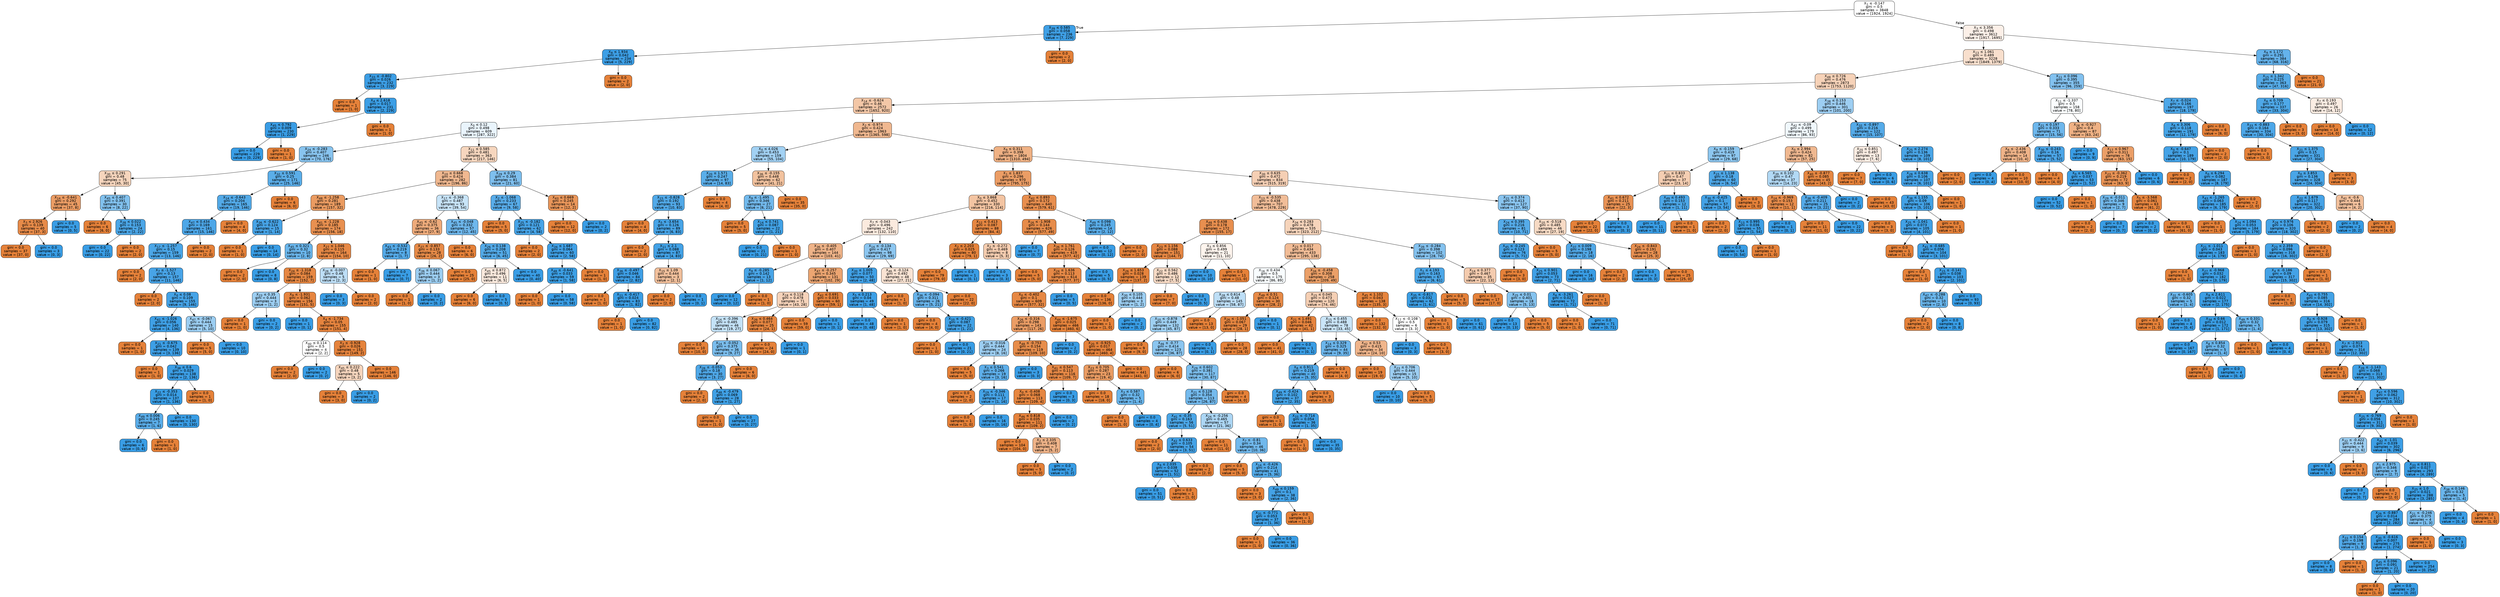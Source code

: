 digraph Tree {
node [shape=box, style="filled, rounded", color="black", fontname=helvetica] ;
edge [fontname=helvetica] ;
0 [label=<X<SUB>1</SUB> &le; -0.147<br/>gini = 0.5<br/>samples = 3848<br/>value = [1924, 1924]>, fillcolor="#ffffff"] ;
1 [label=<X<SUB>39</SUB> &le; 0.585<br/>gini = 0.058<br/>samples = 236<br/>value = [7, 229]>, fillcolor="#3fa0e6"] ;
0 -> 1 [labeldistance=2.5, labelangle=45, headlabel="True"] ;
2 [label=<X<SUB>8</SUB> &le; 1.934<br/>gini = 0.042<br/>samples = 234<br/>value = [5, 229]>, fillcolor="#3d9fe6"] ;
1 -> 2 ;
3 [label=<X<SUB>33</SUB> &le; -0.802<br/>gini = 0.026<br/>samples = 232<br/>value = [3, 229]>, fillcolor="#3c9ee5"] ;
2 -> 3 ;
4 [label=<gini = 0.0<br/>samples = 1<br/>value = [1, 0]>, fillcolor="#e58139"] ;
3 -> 4 ;
5 [label=<X<SUB>4</SUB> &le; 2.618<br/>gini = 0.017<br/>samples = 231<br/>value = [2, 229]>, fillcolor="#3b9ee5"] ;
3 -> 5 ;
6 [label=<X<SUB>45</SUB> &le; 0.792<br/>gini = 0.009<br/>samples = 230<br/>value = [1, 229]>, fillcolor="#3a9de5"] ;
5 -> 6 ;
7 [label=<gini = 0.0<br/>samples = 229<br/>value = [0, 229]>, fillcolor="#399de5"] ;
6 -> 7 ;
8 [label=<gini = 0.0<br/>samples = 1<br/>value = [1, 0]>, fillcolor="#e58139"] ;
6 -> 8 ;
9 [label=<gini = 0.0<br/>samples = 1<br/>value = [1, 0]>, fillcolor="#e58139"] ;
5 -> 9 ;
10 [label=<gini = 0.0<br/>samples = 2<br/>value = [2, 0]>, fillcolor="#e58139"] ;
2 -> 10 ;
11 [label=<gini = 0.0<br/>samples = 2<br/>value = [2, 0]>, fillcolor="#e58139"] ;
1 -> 11 ;
12 [label=<X<SUB>3</SUB> &le; 3.356<br/>gini = 0.498<br/>samples = 3612<br/>value = [1917, 1695]>, fillcolor="#fcf0e8"] ;
0 -> 12 [labeldistance=2.5, labelangle=-45, headlabel="False"] ;
13 [label=<X<SUB>13</SUB> &le; 1.061<br/>gini = 0.489<br/>samples = 3228<br/>value = [1849, 1379]>, fillcolor="#f8dfcd"] ;
12 -> 13 ;
14 [label=<X<SUB>48</SUB> &le; 0.726<br/>gini = 0.476<br/>samples = 2873<br/>value = [1753, 1120]>, fillcolor="#f6d2b8"] ;
13 -> 14 ;
15 [label=<X<SUB>14</SUB> &le; -0.624<br/>gini = 0.46<br/>samples = 2572<br/>value = [1652, 920]>, fillcolor="#f3c7a7"] ;
14 -> 15 ;
16 [label=<X<SUB>0</SUB> &le; 0.12<br/>gini = 0.498<br/>samples = 609<br/>value = [287, 322]>, fillcolor="#e9f4fc"] ;
15 -> 16 ;
17 [label=<X<SUB>24</SUB> &le; -0.283<br/>gini = 0.407<br/>samples = 246<br/>value = [70, 176]>, fillcolor="#88c4ef"] ;
16 -> 17 ;
18 [label=<X<SUB>30</SUB> &le; 0.291<br/>gini = 0.48<br/>samples = 75<br/>value = [45, 30]>, fillcolor="#f6d5bd"] ;
17 -> 18 ;
19 [label=<X<SUB>14</SUB> &le; -0.641<br/>gini = 0.292<br/>samples = 45<br/>value = [37, 8]>, fillcolor="#eb9c64"] ;
18 -> 19 ;
20 [label=<X<SUB>3</SUB> &le; 2.926<br/>gini = 0.139<br/>samples = 40<br/>value = [37, 3]>, fillcolor="#e78b49"] ;
19 -> 20 ;
21 [label=<gini = 0.0<br/>samples = 37<br/>value = [37, 0]>, fillcolor="#e58139"] ;
20 -> 21 ;
22 [label=<gini = 0.0<br/>samples = 3<br/>value = [0, 3]>, fillcolor="#399de5"] ;
20 -> 22 ;
23 [label=<gini = 0.0<br/>samples = 5<br/>value = [0, 5]>, fillcolor="#399de5"] ;
19 -> 23 ;
24 [label=<X<SUB>45</SUB> &le; 0.407<br/>gini = 0.391<br/>samples = 30<br/>value = [8, 22]>, fillcolor="#81c1ee"] ;
18 -> 24 ;
25 [label=<gini = 0.0<br/>samples = 6<br/>value = [6, 0]>, fillcolor="#e58139"] ;
24 -> 25 ;
26 [label=<X<SUB>38</SUB> &le; 0.022<br/>gini = 0.153<br/>samples = 24<br/>value = [2, 22]>, fillcolor="#4ba6e7"] ;
24 -> 26 ;
27 [label=<gini = 0.0<br/>samples = 22<br/>value = [0, 22]>, fillcolor="#399de5"] ;
26 -> 27 ;
28 [label=<gini = 0.0<br/>samples = 2<br/>value = [2, 0]>, fillcolor="#e58139"] ;
26 -> 28 ;
29 [label=<X<SUB>32</SUB> &le; 0.591<br/>gini = 0.25<br/>samples = 171<br/>value = [25, 146]>, fillcolor="#5baee9"] ;
17 -> 29 ;
30 [label=<X<SUB>14</SUB> &le; -0.643<br/>gini = 0.204<br/>samples = 165<br/>value = [19, 146]>, fillcolor="#53aae8"] ;
29 -> 30 ;
31 [label=<X<SUB>47</SUB> &le; 0.434<br/>gini = 0.169<br/>samples = 161<br/>value = [15, 146]>, fillcolor="#4da7e8"] ;
30 -> 31 ;
32 [label=<X<SUB>17</SUB> &le; -1.257<br/>gini = 0.15<br/>samples = 159<br/>value = [13, 146]>, fillcolor="#4ba6e7"] ;
31 -> 32 ;
33 [label=<gini = 0.0<br/>samples = 2<br/>value = [2, 0]>, fillcolor="#e58139"] ;
32 -> 33 ;
34 [label=<X<SUB>7</SUB> &le; -1.527<br/>gini = 0.13<br/>samples = 157<br/>value = [11, 146]>, fillcolor="#48a4e7"] ;
32 -> 34 ;
35 [label=<gini = 0.0<br/>samples = 2<br/>value = [2, 0]>, fillcolor="#e58139"] ;
34 -> 35 ;
36 [label=<X<SUB>0</SUB> &le; 0.08<br/>gini = 0.109<br/>samples = 155<br/>value = [9, 146]>, fillcolor="#45a3e7"] ;
34 -> 36 ;
37 [label=<X<SUB>42</SUB> &le; -1.026<br/>gini = 0.056<br/>samples = 140<br/>value = [4, 136]>, fillcolor="#3fa0e6"] ;
36 -> 37 ;
38 [label=<gini = 0.0<br/>samples = 1<br/>value = [1, 0]>, fillcolor="#e58139"] ;
37 -> 38 ;
39 [label=<X<SUB>21</SUB> &le; -0.675<br/>gini = 0.042<br/>samples = 139<br/>value = [3, 136]>, fillcolor="#3d9fe6"] ;
37 -> 39 ;
40 [label=<gini = 0.0<br/>samples = 1<br/>value = [1, 0]>, fillcolor="#e58139"] ;
39 -> 40 ;
41 [label=<X<SUB>38</SUB> &le; 0.6<br/>gini = 0.029<br/>samples = 138<br/>value = [2, 136]>, fillcolor="#3c9ee5"] ;
39 -> 41 ;
42 [label=<X<SUB>22</SUB> &le; -0.353<br/>gini = 0.014<br/>samples = 137<br/>value = [1, 136]>, fillcolor="#3a9ee5"] ;
41 -> 42 ;
43 [label=<X<SUB>49</SUB> &le; 0.006<br/>gini = 0.245<br/>samples = 7<br/>value = [1, 6]>, fillcolor="#5aade9"] ;
42 -> 43 ;
44 [label=<gini = 0.0<br/>samples = 6<br/>value = [0, 6]>, fillcolor="#399de5"] ;
43 -> 44 ;
45 [label=<gini = 0.0<br/>samples = 1<br/>value = [1, 0]>, fillcolor="#e58139"] ;
43 -> 45 ;
46 [label=<gini = 0.0<br/>samples = 130<br/>value = [0, 130]>, fillcolor="#399de5"] ;
42 -> 46 ;
47 [label=<gini = 0.0<br/>samples = 1<br/>value = [1, 0]>, fillcolor="#e58139"] ;
41 -> 47 ;
48 [label=<X<SUB>47</SUB> &le; -0.067<br/>gini = 0.444<br/>samples = 15<br/>value = [5, 10]>, fillcolor="#9ccef2"] ;
36 -> 48 ;
49 [label=<gini = 0.0<br/>samples = 5<br/>value = [5, 0]>, fillcolor="#e58139"] ;
48 -> 49 ;
50 [label=<gini = 0.0<br/>samples = 10<br/>value = [0, 10]>, fillcolor="#399de5"] ;
48 -> 50 ;
51 [label=<gini = 0.0<br/>samples = 2<br/>value = [2, 0]>, fillcolor="#e58139"] ;
31 -> 51 ;
52 [label=<gini = 0.0<br/>samples = 4<br/>value = [4, 0]>, fillcolor="#e58139"] ;
30 -> 52 ;
53 [label=<gini = 0.0<br/>samples = 6<br/>value = [6, 0]>, fillcolor="#e58139"] ;
29 -> 53 ;
54 [label=<X<SUB>11</SUB> &le; 0.585<br/>gini = 0.481<br/>samples = 363<br/>value = [217, 146]>, fillcolor="#f6d6be"] ;
16 -> 54 ;
55 [label=<X<SUB>10</SUB> &le; 0.668<br/>gini = 0.424<br/>samples = 282<br/>value = [196, 86]>, fillcolor="#f0b890"] ;
54 -> 55 ;
56 [label=<X<SUB>48</SUB> &le; -1.258<br/>gini = 0.281<br/>samples = 189<br/>value = [157, 32]>, fillcolor="#ea9b61"] ;
55 -> 56 ;
57 [label=<X<SUB>36</SUB> &le; -0.622<br/>gini = 0.124<br/>samples = 15<br/>value = [1, 14]>, fillcolor="#47a4e7"] ;
56 -> 57 ;
58 [label=<gini = 0.0<br/>samples = 1<br/>value = [1, 0]>, fillcolor="#e58139"] ;
57 -> 58 ;
59 [label=<gini = 0.0<br/>samples = 14<br/>value = [0, 14]>, fillcolor="#399de5"] ;
57 -> 59 ;
60 [label=<X<SUB>41</SUB> &le; -1.228<br/>gini = 0.185<br/>samples = 174<br/>value = [156, 18]>, fillcolor="#e89050"] ;
56 -> 60 ;
61 [label=<X<SUB>45</SUB> &le; 0.321<br/>gini = 0.32<br/>samples = 10<br/>value = [2, 8]>, fillcolor="#6ab6ec"] ;
60 -> 61 ;
62 [label=<gini = 0.0<br/>samples = 2<br/>value = [2, 0]>, fillcolor="#e58139"] ;
61 -> 62 ;
63 [label=<gini = 0.0<br/>samples = 8<br/>value = [0, 8]>, fillcolor="#399de5"] ;
61 -> 63 ;
64 [label=<X<SUB>27</SUB> &le; 1.046<br/>gini = 0.115<br/>samples = 164<br/>value = [154, 10]>, fillcolor="#e78946"] ;
60 -> 64 ;
65 [label=<X<SUB>24</SUB> &le; -1.318<br/>gini = 0.084<br/>samples = 159<br/>value = [152, 7]>, fillcolor="#e68742"] ;
64 -> 65 ;
66 [label=<X<SUB>23</SUB> &le; 0.35<br/>gini = 0.444<br/>samples = 3<br/>value = [1, 2]>, fillcolor="#9ccef2"] ;
65 -> 66 ;
67 [label=<gini = 0.0<br/>samples = 1<br/>value = [1, 0]>, fillcolor="#e58139"] ;
66 -> 67 ;
68 [label=<gini = 0.0<br/>samples = 2<br/>value = [0, 2]>, fillcolor="#399de5"] ;
66 -> 68 ;
69 [label=<X<SUB>9</SUB> &le; -1.931<br/>gini = 0.062<br/>samples = 156<br/>value = [151, 5]>, fillcolor="#e68540"] ;
65 -> 69 ;
70 [label=<gini = 0.0<br/>samples = 1<br/>value = [0, 1]>, fillcolor="#399de5"] ;
69 -> 70 ;
71 [label=<X<SUB>4</SUB> &le; -1.734<br/>gini = 0.05<br/>samples = 155<br/>value = [151, 4]>, fillcolor="#e6843e"] ;
69 -> 71 ;
72 [label=<X<SUB>40</SUB> &le; 0.114<br/>gini = 0.5<br/>samples = 4<br/>value = [2, 2]>, fillcolor="#ffffff"] ;
71 -> 72 ;
73 [label=<gini = 0.0<br/>samples = 2<br/>value = [2, 0]>, fillcolor="#e58139"] ;
72 -> 73 ;
74 [label=<gini = 0.0<br/>samples = 2<br/>value = [0, 2]>, fillcolor="#399de5"] ;
72 -> 74 ;
75 [label=<X<SUB>3</SUB> &le; -0.928<br/>gini = 0.026<br/>samples = 151<br/>value = [149, 2]>, fillcolor="#e5833c"] ;
71 -> 75 ;
76 [label=<X<SUB>45</SUB> &le; 0.222<br/>gini = 0.48<br/>samples = 5<br/>value = [3, 2]>, fillcolor="#f6d5bd"] ;
75 -> 76 ;
77 [label=<gini = 0.0<br/>samples = 3<br/>value = [3, 0]>, fillcolor="#e58139"] ;
76 -> 77 ;
78 [label=<gini = 0.0<br/>samples = 2<br/>value = [0, 2]>, fillcolor="#399de5"] ;
76 -> 78 ;
79 [label=<gini = 0.0<br/>samples = 146<br/>value = [146, 0]>, fillcolor="#e58139"] ;
75 -> 79 ;
80 [label=<X<SUB>26</SUB> &le; -0.007<br/>gini = 0.48<br/>samples = 5<br/>value = [2, 3]>, fillcolor="#bddef6"] ;
64 -> 80 ;
81 [label=<gini = 0.0<br/>samples = 3<br/>value = [0, 3]>, fillcolor="#399de5"] ;
80 -> 81 ;
82 [label=<gini = 0.0<br/>samples = 2<br/>value = [2, 0]>, fillcolor="#e58139"] ;
80 -> 82 ;
83 [label=<X<SUB>17</SUB> &le; -0.368<br/>gini = 0.487<br/>samples = 93<br/>value = [39, 54]>, fillcolor="#c8e4f8"] ;
55 -> 83 ;
84 [label=<X<SUB>45</SUB> &le; -0.62<br/>gini = 0.375<br/>samples = 36<br/>value = [27, 9]>, fillcolor="#eeab7b"] ;
83 -> 84 ;
85 [label=<X<SUB>43</SUB> &le; -0.532<br/>gini = 0.219<br/>samples = 8<br/>value = [1, 7]>, fillcolor="#55abe9"] ;
84 -> 85 ;
86 [label=<gini = 0.0<br/>samples = 1<br/>value = [1, 0]>, fillcolor="#e58139"] ;
85 -> 86 ;
87 [label=<gini = 0.0<br/>samples = 7<br/>value = [0, 7]>, fillcolor="#399de5"] ;
85 -> 87 ;
88 [label=<X<SUB>27</SUB> &le; -0.857<br/>gini = 0.133<br/>samples = 28<br/>value = [26, 2]>, fillcolor="#e78b48"] ;
84 -> 88 ;
89 [label=<X<SUB>36</SUB> &le; 0.067<br/>gini = 0.444<br/>samples = 3<br/>value = [1, 2]>, fillcolor="#9ccef2"] ;
88 -> 89 ;
90 [label=<gini = 0.0<br/>samples = 1<br/>value = [1, 0]>, fillcolor="#e58139"] ;
89 -> 90 ;
91 [label=<gini = 0.0<br/>samples = 2<br/>value = [0, 2]>, fillcolor="#399de5"] ;
89 -> 91 ;
92 [label=<gini = 0.0<br/>samples = 25<br/>value = [25, 0]>, fillcolor="#e58139"] ;
88 -> 92 ;
93 [label=<X<SUB>45</SUB> &le; -0.048<br/>gini = 0.332<br/>samples = 57<br/>value = [12, 45]>, fillcolor="#6eb7ec"] ;
83 -> 93 ;
94 [label=<gini = 0.0<br/>samples = 6<br/>value = [6, 0]>, fillcolor="#e58139"] ;
93 -> 94 ;
95 [label=<X<SUB>26</SUB> &le; 0.138<br/>gini = 0.208<br/>samples = 51<br/>value = [6, 45]>, fillcolor="#53aae8"] ;
93 -> 95 ;
96 [label=<X<SUB>45</SUB> &le; 0.872<br/>gini = 0.496<br/>samples = 11<br/>value = [6, 5]>, fillcolor="#fbeade"] ;
95 -> 96 ;
97 [label=<gini = 0.0<br/>samples = 6<br/>value = [6, 0]>, fillcolor="#e58139"] ;
96 -> 97 ;
98 [label=<gini = 0.0<br/>samples = 5<br/>value = [0, 5]>, fillcolor="#399de5"] ;
96 -> 98 ;
99 [label=<gini = 0.0<br/>samples = 40<br/>value = [0, 40]>, fillcolor="#399de5"] ;
95 -> 99 ;
100 [label=<X<SUB>29</SUB> &le; 0.29<br/>gini = 0.384<br/>samples = 81<br/>value = [21, 60]>, fillcolor="#7ebfee"] ;
54 -> 100 ;
101 [label=<X<SUB>2</SUB> &le; -1.068<br/>gini = 0.233<br/>samples = 67<br/>value = [9, 58]>, fillcolor="#58ace9"] ;
100 -> 101 ;
102 [label=<gini = 0.0<br/>samples = 5<br/>value = [5, 0]>, fillcolor="#e58139"] ;
101 -> 102 ;
103 [label=<X<SUB>25</SUB> &le; -0.182<br/>gini = 0.121<br/>samples = 62<br/>value = [4, 58]>, fillcolor="#47a4e7"] ;
101 -> 103 ;
104 [label=<gini = 0.0<br/>samples = 2<br/>value = [2, 0]>, fillcolor="#e58139"] ;
103 -> 104 ;
105 [label=<X<SUB>34</SUB> &le; 1.687<br/>gini = 0.064<br/>samples = 60<br/>value = [2, 58]>, fillcolor="#40a0e6"] ;
103 -> 105 ;
106 [label=<X<SUB>48</SUB> &le; -0.641<br/>gini = 0.033<br/>samples = 59<br/>value = [1, 58]>, fillcolor="#3c9fe5"] ;
105 -> 106 ;
107 [label=<gini = 0.0<br/>samples = 1<br/>value = [1, 0]>, fillcolor="#e58139"] ;
106 -> 107 ;
108 [label=<gini = 0.0<br/>samples = 58<br/>value = [0, 58]>, fillcolor="#399de5"] ;
106 -> 108 ;
109 [label=<gini = 0.0<br/>samples = 1<br/>value = [1, 0]>, fillcolor="#e58139"] ;
105 -> 109 ;
110 [label=<X<SUB>43</SUB> &le; 0.669<br/>gini = 0.245<br/>samples = 14<br/>value = [12, 2]>, fillcolor="#e9965a"] ;
100 -> 110 ;
111 [label=<gini = 0.0<br/>samples = 12<br/>value = [12, 0]>, fillcolor="#e58139"] ;
110 -> 111 ;
112 [label=<gini = 0.0<br/>samples = 2<br/>value = [0, 2]>, fillcolor="#399de5"] ;
110 -> 112 ;
113 [label=<X<SUB>2</SUB> &le; -0.974<br/>gini = 0.424<br/>samples = 1963<br/>value = [1365, 598]>, fillcolor="#f0b890"] ;
15 -> 113 ;
114 [label=<X<SUB>0</SUB> &le; 4.026<br/>gini = 0.453<br/>samples = 159<br/>value = [55, 104]>, fillcolor="#a2d1f3"] ;
113 -> 114 ;
115 [label=<X<SUB>20</SUB> &le; 1.571<br/>gini = 0.247<br/>samples = 97<br/>value = [14, 83]>, fillcolor="#5aaee9"] ;
114 -> 115 ;
116 [label=<X<SUB>15</SUB> &le; -0.828<br/>gini = 0.192<br/>samples = 93<br/>value = [10, 83]>, fillcolor="#51a9e8"] ;
115 -> 116 ;
117 [label=<gini = 0.0<br/>samples = 4<br/>value = [4, 0]>, fillcolor="#e58139"] ;
116 -> 117 ;
118 [label=<X<SUB>5</SUB> &le; -3.654<br/>gini = 0.126<br/>samples = 89<br/>value = [6, 83]>, fillcolor="#47a4e7"] ;
116 -> 118 ;
119 [label=<gini = 0.0<br/>samples = 2<br/>value = [2, 0]>, fillcolor="#e58139"] ;
118 -> 119 ;
120 [label=<X<SUB>11</SUB> &le; 2.1<br/>gini = 0.088<br/>samples = 87<br/>value = [4, 83]>, fillcolor="#43a2e6"] ;
118 -> 120 ;
121 [label=<X<SUB>36</SUB> &le; -0.497<br/>gini = 0.046<br/>samples = 84<br/>value = [2, 82]>, fillcolor="#3e9fe6"] ;
120 -> 121 ;
122 [label=<gini = 0.0<br/>samples = 1<br/>value = [1, 0]>, fillcolor="#e58139"] ;
121 -> 122 ;
123 [label=<X<SUB>11</SUB> &le; -0.417<br/>gini = 0.024<br/>samples = 83<br/>value = [1, 82]>, fillcolor="#3b9ee5"] ;
121 -> 123 ;
124 [label=<gini = 0.0<br/>samples = 1<br/>value = [1, 0]>, fillcolor="#e58139"] ;
123 -> 124 ;
125 [label=<gini = 0.0<br/>samples = 82<br/>value = [0, 82]>, fillcolor="#399de5"] ;
123 -> 125 ;
126 [label=<X<SUB>15</SUB> &le; 1.09<br/>gini = 0.444<br/>samples = 3<br/>value = [2, 1]>, fillcolor="#f2c09c"] ;
120 -> 126 ;
127 [label=<gini = 0.0<br/>samples = 2<br/>value = [2, 0]>, fillcolor="#e58139"] ;
126 -> 127 ;
128 [label=<gini = 0.0<br/>samples = 1<br/>value = [0, 1]>, fillcolor="#399de5"] ;
126 -> 128 ;
129 [label=<gini = 0.0<br/>samples = 4<br/>value = [4, 0]>, fillcolor="#e58139"] ;
115 -> 129 ;
130 [label=<X<SUB>36</SUB> &le; -0.155<br/>gini = 0.448<br/>samples = 62<br/>value = [41, 21]>, fillcolor="#f2c29e"] ;
114 -> 130 ;
131 [label=<X<SUB>9</SUB> &le; -1.495<br/>gini = 0.346<br/>samples = 27<br/>value = [6, 21]>, fillcolor="#72b9ec"] ;
130 -> 131 ;
132 [label=<gini = 0.0<br/>samples = 5<br/>value = [5, 0]>, fillcolor="#e58139"] ;
131 -> 132 ;
133 [label=<X<SUB>14</SUB> &le; 0.741<br/>gini = 0.087<br/>samples = 22<br/>value = [1, 21]>, fillcolor="#42a2e6"] ;
131 -> 133 ;
134 [label=<gini = 0.0<br/>samples = 21<br/>value = [0, 21]>, fillcolor="#399de5"] ;
133 -> 134 ;
135 [label=<gini = 0.0<br/>samples = 1<br/>value = [1, 0]>, fillcolor="#e58139"] ;
133 -> 135 ;
136 [label=<gini = 0.0<br/>samples = 35<br/>value = [35, 0]>, fillcolor="#e58139"] ;
130 -> 136 ;
137 [label=<X<SUB>9</SUB> &le; 0.311<br/>gini = 0.398<br/>samples = 1804<br/>value = [1310, 494]>, fillcolor="#efb184"] ;
113 -> 137 ;
138 [label=<X<SUB>1</SUB> &le; 1.837<br/>gini = 0.296<br/>samples = 970<br/>value = [795, 175]>, fillcolor="#eb9d65"] ;
137 -> 138 ;
139 [label=<X<SUB>0</SUB> &le; 3.868<br/>gini = 0.452<br/>samples = 330<br/>value = [216, 114]>, fillcolor="#f3c4a2"] ;
138 -> 139 ;
140 [label=<X<SUB>7</SUB> &le; -0.043<br/>gini = 0.496<br/>samples = 242<br/>value = [132, 110]>, fillcolor="#fbeade"] ;
139 -> 140 ;
141 [label=<X<SUB>36</SUB> &le; -0.405<br/>gini = 0.407<br/>samples = 144<br/>value = [103, 41]>, fillcolor="#efb388"] ;
140 -> 141 ;
142 [label=<X<SUB>9</SUB> &le; -0.285<br/>gini = 0.142<br/>samples = 13<br/>value = [1, 12]>, fillcolor="#49a5e7"] ;
141 -> 142 ;
143 [label=<gini = 0.0<br/>samples = 12<br/>value = [0, 12]>, fillcolor="#399de5"] ;
142 -> 143 ;
144 [label=<gini = 0.0<br/>samples = 1<br/>value = [1, 0]>, fillcolor="#e58139"] ;
142 -> 144 ;
145 [label=<X<SUB>47</SUB> &le; -0.257<br/>gini = 0.345<br/>samples = 131<br/>value = [102, 29]>, fillcolor="#eca571"] ;
141 -> 145 ;
146 [label=<X<SUB>18</SUB> &le; 0.118<br/>gini = 0.478<br/>samples = 71<br/>value = [43, 28]>, fillcolor="#f6d3ba"] ;
145 -> 146 ;
147 [label=<X<SUB>14</SUB> &le; -0.396<br/>gini = 0.485<br/>samples = 46<br/>value = [19, 27]>, fillcolor="#c4e2f7"] ;
146 -> 147 ;
148 [label=<gini = 0.0<br/>samples = 10<br/>value = [10, 0]>, fillcolor="#e58139"] ;
147 -> 148 ;
149 [label=<X<SUB>14</SUB> &le; -0.052<br/>gini = 0.375<br/>samples = 36<br/>value = [9, 27]>, fillcolor="#7bbeee"] ;
147 -> 149 ;
150 [label=<X<SUB>26</SUB> &le; -0.053<br/>gini = 0.18<br/>samples = 30<br/>value = [3, 27]>, fillcolor="#4fa8e8"] ;
149 -> 150 ;
151 [label=<gini = 0.0<br/>samples = 2<br/>value = [2, 0]>, fillcolor="#e58139"] ;
150 -> 151 ;
152 [label=<X<SUB>48</SUB> &le; -0.479<br/>gini = 0.069<br/>samples = 28<br/>value = [1, 27]>, fillcolor="#40a1e6"] ;
150 -> 152 ;
153 [label=<gini = 0.0<br/>samples = 1<br/>value = [1, 0]>, fillcolor="#e58139"] ;
152 -> 153 ;
154 [label=<gini = 0.0<br/>samples = 27<br/>value = [0, 27]>, fillcolor="#399de5"] ;
152 -> 154 ;
155 [label=<gini = 0.0<br/>samples = 6<br/>value = [6, 0]>, fillcolor="#e58139"] ;
149 -> 155 ;
156 [label=<X<SUB>39</SUB> &le; 0.464<br/>gini = 0.077<br/>samples = 25<br/>value = [24, 1]>, fillcolor="#e68641"] ;
146 -> 156 ;
157 [label=<gini = 0.0<br/>samples = 24<br/>value = [24, 0]>, fillcolor="#e58139"] ;
156 -> 157 ;
158 [label=<gini = 0.0<br/>samples = 1<br/>value = [0, 1]>, fillcolor="#399de5"] ;
156 -> 158 ;
159 [label=<X<SUB>42</SUB> &le; 0.691<br/>gini = 0.033<br/>samples = 60<br/>value = [59, 1]>, fillcolor="#e5833c"] ;
145 -> 159 ;
160 [label=<gini = 0.0<br/>samples = 59<br/>value = [59, 0]>, fillcolor="#e58139"] ;
159 -> 160 ;
161 [label=<gini = 0.0<br/>samples = 1<br/>value = [0, 1]>, fillcolor="#399de5"] ;
159 -> 161 ;
162 [label=<X<SUB>14</SUB> &le; -0.134<br/>gini = 0.417<br/>samples = 98<br/>value = [29, 69]>, fillcolor="#8cc6f0"] ;
140 -> 162 ;
163 [label=<X<SUB>30</SUB> &le; 1.005<br/>gini = 0.077<br/>samples = 50<br/>value = [2, 48]>, fillcolor="#41a1e6"] ;
162 -> 163 ;
164 [label=<X<SUB>5</SUB> &le; 0.213<br/>gini = 0.04<br/>samples = 49<br/>value = [1, 48]>, fillcolor="#3d9fe6"] ;
163 -> 164 ;
165 [label=<gini = 0.0<br/>samples = 48<br/>value = [0, 48]>, fillcolor="#399de5"] ;
164 -> 165 ;
166 [label=<gini = 0.0<br/>samples = 1<br/>value = [1, 0]>, fillcolor="#e58139"] ;
164 -> 166 ;
167 [label=<gini = 0.0<br/>samples = 1<br/>value = [1, 0]>, fillcolor="#e58139"] ;
163 -> 167 ;
168 [label=<X<SUB>46</SUB> &le; -0.124<br/>gini = 0.492<br/>samples = 48<br/>value = [27, 21]>, fillcolor="#f9e3d3"] ;
162 -> 168 ;
169 [label=<X<SUB>36</SUB> &le; -0.094<br/>gini = 0.311<br/>samples = 26<br/>value = [5, 21]>, fillcolor="#68b4eb"] ;
168 -> 169 ;
170 [label=<gini = 0.0<br/>samples = 4<br/>value = [4, 0]>, fillcolor="#e58139"] ;
169 -> 170 ;
171 [label=<X<SUB>10</SUB> &le; -0.421<br/>gini = 0.087<br/>samples = 22<br/>value = [1, 21]>, fillcolor="#42a2e6"] ;
169 -> 171 ;
172 [label=<gini = 0.0<br/>samples = 1<br/>value = [1, 0]>, fillcolor="#e58139"] ;
171 -> 172 ;
173 [label=<gini = 0.0<br/>samples = 21<br/>value = [0, 21]>, fillcolor="#399de5"] ;
171 -> 173 ;
174 [label=<gini = 0.0<br/>samples = 22<br/>value = [22, 0]>, fillcolor="#e58139"] ;
168 -> 174 ;
175 [label=<X<SUB>12</SUB> &le; 0.413<br/>gini = 0.087<br/>samples = 88<br/>value = [84, 4]>, fillcolor="#e68742"] ;
139 -> 175 ;
176 [label=<X<SUB>2</SUB> &le; 2.203<br/>gini = 0.025<br/>samples = 80<br/>value = [79, 1]>, fillcolor="#e5833c"] ;
175 -> 176 ;
177 [label=<gini = 0.0<br/>samples = 79<br/>value = [79, 0]>, fillcolor="#e58139"] ;
176 -> 177 ;
178 [label=<gini = 0.0<br/>samples = 1<br/>value = [0, 1]>, fillcolor="#399de5"] ;
176 -> 178 ;
179 [label=<X<SUB>2</SUB> &le; -0.272<br/>gini = 0.469<br/>samples = 8<br/>value = [5, 3]>, fillcolor="#f5cdb0"] ;
175 -> 179 ;
180 [label=<gini = 0.0<br/>samples = 3<br/>value = [0, 3]>, fillcolor="#399de5"] ;
179 -> 180 ;
181 [label=<gini = 0.0<br/>samples = 5<br/>value = [5, 0]>, fillcolor="#e58139"] ;
179 -> 181 ;
182 [label=<X<SUB>42</SUB> &le; 0.893<br/>gini = 0.172<br/>samples = 640<br/>value = [579, 61]>, fillcolor="#e88e4e"] ;
138 -> 182 ;
183 [label=<X<SUB>16</SUB> &le; -1.908<br/>gini = 0.144<br/>samples = 626<br/>value = [577, 49]>, fillcolor="#e78c4a"] ;
182 -> 183 ;
184 [label=<gini = 0.0<br/>samples = 7<br/>value = [0, 7]>, fillcolor="#399de5"] ;
183 -> 184 ;
185 [label=<X<SUB>36</SUB> &le; 1.761<br/>gini = 0.126<br/>samples = 619<br/>value = [577, 42]>, fillcolor="#e78a47"] ;
183 -> 185 ;
186 [label=<X<SUB>24</SUB> &le; 1.636<br/>gini = 0.113<br/>samples = 614<br/>value = [577, 37]>, fillcolor="#e78946"] ;
185 -> 186 ;
187 [label=<X<SUB>0</SUB> &le; -0.402<br/>gini = 0.1<br/>samples = 609<br/>value = [577, 32]>, fillcolor="#e68844"] ;
186 -> 187 ;
188 [label=<X<SUB>26</SUB> &le; -0.316<br/>gini = 0.298<br/>samples = 143<br/>value = [117, 26]>, fillcolor="#eb9d65"] ;
187 -> 188 ;
189 [label=<X<SUB>24</SUB> &le; -0.016<br/>gini = 0.444<br/>samples = 24<br/>value = [8, 16]>, fillcolor="#9ccef2"] ;
188 -> 189 ;
190 [label=<gini = 0.0<br/>samples = 5<br/>value = [5, 0]>, fillcolor="#e58139"] ;
189 -> 190 ;
191 [label=<X<SUB>3</SUB> &le; 0.541<br/>gini = 0.266<br/>samples = 19<br/>value = [3, 16]>, fillcolor="#5eafea"] ;
189 -> 191 ;
192 [label=<gini = 0.0<br/>samples = 2<br/>value = [2, 0]>, fillcolor="#e58139"] ;
191 -> 192 ;
193 [label=<X<SUB>19</SUB> &le; -0.346<br/>gini = 0.111<br/>samples = 17<br/>value = [1, 16]>, fillcolor="#45a3e7"] ;
191 -> 193 ;
194 [label=<gini = 0.0<br/>samples = 1<br/>value = [1, 0]>, fillcolor="#e58139"] ;
193 -> 194 ;
195 [label=<gini = 0.0<br/>samples = 16<br/>value = [0, 16]>, fillcolor="#399de5"] ;
193 -> 195 ;
196 [label=<X<SUB>48</SUB> &le; -0.753<br/>gini = 0.154<br/>samples = 119<br/>value = [109, 10]>, fillcolor="#e78d4b"] ;
188 -> 196 ;
197 [label=<gini = 0.0<br/>samples = 3<br/>value = [0, 3]>, fillcolor="#399de5"] ;
196 -> 197 ;
198 [label=<X<SUB>41</SUB> &le; 0.547<br/>gini = 0.113<br/>samples = 116<br/>value = [109, 7]>, fillcolor="#e78946"] ;
196 -> 198 ;
199 [label=<X<SUB>0</SUB> &le; -0.408<br/>gini = 0.068<br/>samples = 113<br/>value = [109, 4]>, fillcolor="#e68640"] ;
198 -> 199 ;
200 [label=<X<SUB>46</SUB> &le; 0.818<br/>gini = 0.035<br/>samples = 111<br/>value = [109, 2]>, fillcolor="#e5833d"] ;
199 -> 200 ;
201 [label=<gini = 0.0<br/>samples = 104<br/>value = [104, 0]>, fillcolor="#e58139"] ;
200 -> 201 ;
202 [label=<X<SUB>2</SUB> &le; 2.335<br/>gini = 0.408<br/>samples = 7<br/>value = [5, 2]>, fillcolor="#efb388"] ;
200 -> 202 ;
203 [label=<gini = 0.0<br/>samples = 5<br/>value = [5, 0]>, fillcolor="#e58139"] ;
202 -> 203 ;
204 [label=<gini = 0.0<br/>samples = 2<br/>value = [0, 2]>, fillcolor="#399de5"] ;
202 -> 204 ;
205 [label=<gini = 0.0<br/>samples = 2<br/>value = [0, 2]>, fillcolor="#399de5"] ;
199 -> 205 ;
206 [label=<gini = 0.0<br/>samples = 3<br/>value = [0, 3]>, fillcolor="#399de5"] ;
198 -> 206 ;
207 [label=<X<SUB>44</SUB> &le; -1.675<br/>gini = 0.025<br/>samples = 466<br/>value = [460, 6]>, fillcolor="#e5833c"] ;
187 -> 207 ;
208 [label=<gini = 0.0<br/>samples = 2<br/>value = [0, 2]>, fillcolor="#399de5"] ;
207 -> 208 ;
209 [label=<X<SUB>20</SUB> &le; -0.925<br/>gini = 0.017<br/>samples = 464<br/>value = [460, 4]>, fillcolor="#e5823b"] ;
207 -> 209 ;
210 [label=<X<SUB>23</SUB> &le; 0.705<br/>gini = 0.287<br/>samples = 23<br/>value = [19, 4]>, fillcolor="#ea9c63"] ;
209 -> 210 ;
211 [label=<gini = 0.0<br/>samples = 18<br/>value = [18, 0]>, fillcolor="#e58139"] ;
210 -> 211 ;
212 [label=<X<SUB>3</SUB> &le; 0.587<br/>gini = 0.32<br/>samples = 5<br/>value = [1, 4]>, fillcolor="#6ab6ec"] ;
210 -> 212 ;
213 [label=<gini = 0.0<br/>samples = 1<br/>value = [1, 0]>, fillcolor="#e58139"] ;
212 -> 213 ;
214 [label=<gini = 0.0<br/>samples = 4<br/>value = [0, 4]>, fillcolor="#399de5"] ;
212 -> 214 ;
215 [label=<gini = 0.0<br/>samples = 441<br/>value = [441, 0]>, fillcolor="#e58139"] ;
209 -> 215 ;
216 [label=<gini = 0.0<br/>samples = 5<br/>value = [0, 5]>, fillcolor="#399de5"] ;
186 -> 216 ;
217 [label=<gini = 0.0<br/>samples = 5<br/>value = [0, 5]>, fillcolor="#399de5"] ;
185 -> 217 ;
218 [label=<X<SUB>49</SUB> &le; 0.098<br/>gini = 0.245<br/>samples = 14<br/>value = [2, 12]>, fillcolor="#5aade9"] ;
182 -> 218 ;
219 [label=<gini = 0.0<br/>samples = 12<br/>value = [0, 12]>, fillcolor="#399de5"] ;
218 -> 219 ;
220 [label=<gini = 0.0<br/>samples = 2<br/>value = [2, 0]>, fillcolor="#e58139"] ;
218 -> 220 ;
221 [label=<X<SUB>30</SUB> &le; 0.635<br/>gini = 0.472<br/>samples = 834<br/>value = [515, 319]>, fillcolor="#f5cfb4"] ;
137 -> 221 ;
222 [label=<X<SUB>13</SUB> &le; -0.535<br/>gini = 0.438<br/>samples = 707<br/>value = [478, 229]>, fillcolor="#f1bd98"] ;
221 -> 222 ;
223 [label=<X<SUB>48</SUB> &le; 0.438<br/>gini = 0.178<br/>samples = 172<br/>value = [155, 17]>, fillcolor="#e88f4f"] ;
222 -> 223 ;
224 [label=<X<SUB>23</SUB> &le; 1.156<br/>gini = 0.088<br/>samples = 151<br/>value = [144, 7]>, fillcolor="#e68743"] ;
223 -> 224 ;
225 [label=<X<SUB>26</SUB> &le; 1.653<br/>gini = 0.028<br/>samples = 139<br/>value = [137, 2]>, fillcolor="#e5833c"] ;
224 -> 225 ;
226 [label=<gini = 0.0<br/>samples = 136<br/>value = [136, 0]>, fillcolor="#e58139"] ;
225 -> 226 ;
227 [label=<X<SUB>30</SUB> &le; 0.105<br/>gini = 0.444<br/>samples = 3<br/>value = [1, 2]>, fillcolor="#9ccef2"] ;
225 -> 227 ;
228 [label=<gini = 0.0<br/>samples = 1<br/>value = [1, 0]>, fillcolor="#e58139"] ;
227 -> 228 ;
229 [label=<gini = 0.0<br/>samples = 2<br/>value = [0, 2]>, fillcolor="#399de5"] ;
227 -> 229 ;
230 [label=<X<SUB>22</SUB> &le; 0.562<br/>gini = 0.486<br/>samples = 12<br/>value = [7, 5]>, fillcolor="#f8dbc6"] ;
224 -> 230 ;
231 [label=<gini = 0.0<br/>samples = 7<br/>value = [7, 0]>, fillcolor="#e58139"] ;
230 -> 231 ;
232 [label=<gini = 0.0<br/>samples = 5<br/>value = [0, 5]>, fillcolor="#399de5"] ;
230 -> 232 ;
233 [label=<X<SUB>3</SUB> &le; 0.856<br/>gini = 0.499<br/>samples = 21<br/>value = [11, 10]>, fillcolor="#fdf4ed"] ;
223 -> 233 ;
234 [label=<gini = 0.0<br/>samples = 10<br/>value = [0, 10]>, fillcolor="#399de5"] ;
233 -> 234 ;
235 [label=<gini = 0.0<br/>samples = 11<br/>value = [11, 0]>, fillcolor="#e58139"] ;
233 -> 235 ;
236 [label=<X<SUB>34</SUB> &le; 0.283<br/>gini = 0.478<br/>samples = 535<br/>value = [323, 212]>, fillcolor="#f6d4bb"] ;
222 -> 236 ;
237 [label=<X<SUB>23</SUB> &le; 0.017<br/>gini = 0.434<br/>samples = 433<br/>value = [295, 138]>, fillcolor="#f1bc96"] ;
236 -> 237 ;
238 [label=<X<SUB>16</SUB> &le; 0.434<br/>gini = 0.5<br/>samples = 175<br/>value = [86, 89]>, fillcolor="#f8fcfe"] ;
237 -> 238 ;
239 [label=<X<SUB>28</SUB> &le; 0.614<br/>gini = 0.48<br/>samples = 145<br/>value = [58, 87]>, fillcolor="#bddef6"] ;
238 -> 239 ;
240 [label=<X<SUB>10</SUB> &le; -0.878<br/>gini = 0.449<br/>samples = 132<br/>value = [45, 87]>, fillcolor="#9fd0f2"] ;
239 -> 240 ;
241 [label=<gini = 0.0<br/>samples = 9<br/>value = [9, 0]>, fillcolor="#e58139"] ;
240 -> 241 ;
242 [label=<X<SUB>46</SUB> &le; -0.77<br/>gini = 0.414<br/>samples = 123<br/>value = [36, 87]>, fillcolor="#8bc6f0"] ;
240 -> 242 ;
243 [label=<gini = 0.0<br/>samples = 6<br/>value = [6, 0]>, fillcolor="#e58139"] ;
242 -> 243 ;
244 [label=<X<SUB>29</SUB> &le; 0.602<br/>gini = 0.381<br/>samples = 117<br/>value = [30, 87]>, fillcolor="#7dbfee"] ;
242 -> 244 ;
245 [label=<X<SUB>21</SUB> &le; 0.128<br/>gini = 0.354<br/>samples = 113<br/>value = [26, 87]>, fillcolor="#74baed"] ;
244 -> 245 ;
246 [label=<X<SUB>41</SUB> &le; -0.35<br/>gini = 0.163<br/>samples = 56<br/>value = [5, 51]>, fillcolor="#4ca7e8"] ;
245 -> 246 ;
247 [label=<gini = 0.0<br/>samples = 2<br/>value = [2, 0]>, fillcolor="#e58139"] ;
246 -> 247 ;
248 [label=<X<SUB>42</SUB> &le; 0.633<br/>gini = 0.105<br/>samples = 54<br/>value = [3, 51]>, fillcolor="#45a3e7"] ;
246 -> 248 ;
249 [label=<X<SUB>9</SUB> &le; 2.035<br/>gini = 0.038<br/>samples = 52<br/>value = [1, 51]>, fillcolor="#3d9fe6"] ;
248 -> 249 ;
250 [label=<gini = 0.0<br/>samples = 51<br/>value = [0, 51]>, fillcolor="#399de5"] ;
249 -> 250 ;
251 [label=<gini = 0.0<br/>samples = 1<br/>value = [1, 0]>, fillcolor="#e58139"] ;
249 -> 251 ;
252 [label=<gini = 0.0<br/>samples = 2<br/>value = [2, 0]>, fillcolor="#e58139"] ;
248 -> 252 ;
253 [label=<X<SUB>24</SUB> &le; -0.256<br/>gini = 0.465<br/>samples = 57<br/>value = [21, 36]>, fillcolor="#acd6f4"] ;
245 -> 253 ;
254 [label=<gini = 0.0<br/>samples = 11<br/>value = [11, 0]>, fillcolor="#e58139"] ;
253 -> 254 ;
255 [label=<X<SUB>7</SUB> &le; -0.81<br/>gini = 0.34<br/>samples = 46<br/>value = [10, 36]>, fillcolor="#70b8ec"] ;
253 -> 255 ;
256 [label=<gini = 0.0<br/>samples = 5<br/>value = [5, 0]>, fillcolor="#e58139"] ;
255 -> 256 ;
257 [label=<X<SUB>14</SUB> &le; -0.426<br/>gini = 0.214<br/>samples = 41<br/>value = [5, 36]>, fillcolor="#54abe9"] ;
255 -> 257 ;
258 [label=<gini = 0.0<br/>samples = 3<br/>value = [3, 0]>, fillcolor="#e58139"] ;
257 -> 258 ;
259 [label=<X<SUB>49</SUB> &le; 0.159<br/>gini = 0.1<br/>samples = 38<br/>value = [2, 36]>, fillcolor="#44a2e6"] ;
257 -> 259 ;
260 [label=<X<SUB>31</SUB> &le; -0.771<br/>gini = 0.053<br/>samples = 37<br/>value = [1, 36]>, fillcolor="#3ea0e6"] ;
259 -> 260 ;
261 [label=<gini = 0.0<br/>samples = 1<br/>value = [1, 0]>, fillcolor="#e58139"] ;
260 -> 261 ;
262 [label=<gini = 0.0<br/>samples = 36<br/>value = [0, 36]>, fillcolor="#399de5"] ;
260 -> 262 ;
263 [label=<gini = 0.0<br/>samples = 1<br/>value = [1, 0]>, fillcolor="#e58139"] ;
259 -> 263 ;
264 [label=<gini = 0.0<br/>samples = 4<br/>value = [4, 0]>, fillcolor="#e58139"] ;
244 -> 264 ;
265 [label=<gini = 0.0<br/>samples = 13<br/>value = [13, 0]>, fillcolor="#e58139"] ;
239 -> 265 ;
266 [label=<X<SUB>49</SUB> &le; 0.51<br/>gini = 0.124<br/>samples = 30<br/>value = [28, 2]>, fillcolor="#e78a47"] ;
238 -> 266 ;
267 [label=<X<SUB>26</SUB> &le; -1.051<br/>gini = 0.067<br/>samples = 29<br/>value = [28, 1]>, fillcolor="#e68640"] ;
266 -> 267 ;
268 [label=<gini = 0.0<br/>samples = 1<br/>value = [0, 1]>, fillcolor="#399de5"] ;
267 -> 268 ;
269 [label=<gini = 0.0<br/>samples = 28<br/>value = [28, 0]>, fillcolor="#e58139"] ;
267 -> 269 ;
270 [label=<gini = 0.0<br/>samples = 1<br/>value = [0, 1]>, fillcolor="#399de5"] ;
266 -> 270 ;
271 [label=<X<SUB>34</SUB> &le; -0.458<br/>gini = 0.308<br/>samples = 258<br/>value = [209, 49]>, fillcolor="#eb9f67"] ;
237 -> 271 ;
272 [label=<X<SUB>15</SUB> &le; 0.045<br/>gini = 0.473<br/>samples = 120<br/>value = [74, 46]>, fillcolor="#f5cfb4"] ;
271 -> 272 ;
273 [label=<X<SUB>21</SUB> &le; 1.491<br/>gini = 0.046<br/>samples = 42<br/>value = [41, 1]>, fillcolor="#e6843e"] ;
272 -> 273 ;
274 [label=<gini = 0.0<br/>samples = 41<br/>value = [41, 0]>, fillcolor="#e58139"] ;
273 -> 274 ;
275 [label=<gini = 0.0<br/>samples = 1<br/>value = [0, 1]>, fillcolor="#399de5"] ;
273 -> 275 ;
276 [label=<X<SUB>15</SUB> &le; 0.455<br/>gini = 0.488<br/>samples = 78<br/>value = [33, 45]>, fillcolor="#cae5f8"] ;
272 -> 276 ;
277 [label=<X<SUB>14</SUB> &le; 0.329<br/>gini = 0.325<br/>samples = 44<br/>value = [9, 35]>, fillcolor="#6cb6ec"] ;
276 -> 277 ;
278 [label=<X<SUB>8</SUB> &le; 0.911<br/>gini = 0.219<br/>samples = 40<br/>value = [5, 35]>, fillcolor="#55abe9"] ;
277 -> 278 ;
279 [label=<X<SUB>49</SUB> &le; -0.424<br/>gini = 0.102<br/>samples = 37<br/>value = [2, 35]>, fillcolor="#44a3e6"] ;
278 -> 279 ;
280 [label=<gini = 0.0<br/>samples = 1<br/>value = [1, 0]>, fillcolor="#e58139"] ;
279 -> 280 ;
281 [label=<X<SUB>33</SUB> &le; -0.714<br/>gini = 0.054<br/>samples = 36<br/>value = [1, 35]>, fillcolor="#3fa0e6"] ;
279 -> 281 ;
282 [label=<gini = 0.0<br/>samples = 1<br/>value = [1, 0]>, fillcolor="#e58139"] ;
281 -> 282 ;
283 [label=<gini = 0.0<br/>samples = 35<br/>value = [0, 35]>, fillcolor="#399de5"] ;
281 -> 283 ;
284 [label=<gini = 0.0<br/>samples = 3<br/>value = [3, 0]>, fillcolor="#e58139"] ;
278 -> 284 ;
285 [label=<gini = 0.0<br/>samples = 4<br/>value = [4, 0]>, fillcolor="#e58139"] ;
277 -> 285 ;
286 [label=<X<SUB>42</SUB> &le; 0.53<br/>gini = 0.415<br/>samples = 34<br/>value = [24, 10]>, fillcolor="#f0b58b"] ;
276 -> 286 ;
287 [label=<gini = 0.0<br/>samples = 19<br/>value = [19, 0]>, fillcolor="#e58139"] ;
286 -> 287 ;
288 [label=<X<SUB>23</SUB> &le; 0.706<br/>gini = 0.444<br/>samples = 15<br/>value = [5, 10]>, fillcolor="#9ccef2"] ;
286 -> 288 ;
289 [label=<gini = 0.0<br/>samples = 10<br/>value = [0, 10]>, fillcolor="#399de5"] ;
288 -> 289 ;
290 [label=<gini = 0.0<br/>samples = 5<br/>value = [5, 0]>, fillcolor="#e58139"] ;
288 -> 290 ;
291 [label=<X<SUB>45</SUB> &le; 1.102<br/>gini = 0.043<br/>samples = 138<br/>value = [135, 3]>, fillcolor="#e6843d"] ;
271 -> 291 ;
292 [label=<gini = 0.0<br/>samples = 132<br/>value = [132, 0]>, fillcolor="#e58139"] ;
291 -> 292 ;
293 [label=<X<SUB>17</SUB> &le; -0.108<br/>gini = 0.5<br/>samples = 6<br/>value = [3, 3]>, fillcolor="#ffffff"] ;
291 -> 293 ;
294 [label=<gini = 0.0<br/>samples = 3<br/>value = [0, 3]>, fillcolor="#399de5"] ;
293 -> 294 ;
295 [label=<gini = 0.0<br/>samples = 3<br/>value = [3, 0]>, fillcolor="#e58139"] ;
293 -> 295 ;
296 [label=<X<SUB>39</SUB> &le; -0.284<br/>gini = 0.398<br/>samples = 102<br/>value = [28, 74]>, fillcolor="#84c2ef"] ;
236 -> 296 ;
297 [label=<X<SUB>1</SUB> &le; 4.193<br/>gini = 0.163<br/>samples = 67<br/>value = [6, 61]>, fillcolor="#4ca7e8"] ;
296 -> 297 ;
298 [label=<X<SUB>35</SUB> &le; -0.817<br/>gini = 0.032<br/>samples = 62<br/>value = [1, 61]>, fillcolor="#3c9fe5"] ;
297 -> 298 ;
299 [label=<gini = 0.0<br/>samples = 1<br/>value = [1, 0]>, fillcolor="#e58139"] ;
298 -> 299 ;
300 [label=<gini = 0.0<br/>samples = 61<br/>value = [0, 61]>, fillcolor="#399de5"] ;
298 -> 300 ;
301 [label=<gini = 0.0<br/>samples = 5<br/>value = [5, 0]>, fillcolor="#e58139"] ;
297 -> 301 ;
302 [label=<X<SUB>14</SUB> &le; 0.377<br/>gini = 0.467<br/>samples = 35<br/>value = [22, 13]>, fillcolor="#f4cbae"] ;
296 -> 302 ;
303 [label=<gini = 0.0<br/>samples = 17<br/>value = [17, 0]>, fillcolor="#e58139"] ;
302 -> 303 ;
304 [label=<X<SUB>25</SUB> &le; 0.01<br/>gini = 0.401<br/>samples = 18<br/>value = [5, 13]>, fillcolor="#85c3ef"] ;
302 -> 304 ;
305 [label=<gini = 0.0<br/>samples = 13<br/>value = [0, 13]>, fillcolor="#399de5"] ;
304 -> 305 ;
306 [label=<gini = 0.0<br/>samples = 5<br/>value = [5, 0]>, fillcolor="#e58139"] ;
304 -> 306 ;
307 [label=<X<SUB>21</SUB> &le; 0.374<br/>gini = 0.413<br/>samples = 127<br/>value = [37, 90]>, fillcolor="#8ac5f0"] ;
221 -> 307 ;
308 [label=<X<SUB>24</SUB> &le; 0.395<br/>gini = 0.216<br/>samples = 81<br/>value = [10, 71]>, fillcolor="#55abe9"] ;
307 -> 308 ;
309 [label=<X<SUB>45</SUB> &le; -0.245<br/>gini = 0.123<br/>samples = 76<br/>value = [5, 71]>, fillcolor="#47a4e7"] ;
308 -> 309 ;
310 [label=<gini = 0.0<br/>samples = 3<br/>value = [3, 0]>, fillcolor="#e58139"] ;
309 -> 310 ;
311 [label=<X<SUB>25</SUB> &le; 0.901<br/>gini = 0.053<br/>samples = 73<br/>value = [2, 71]>, fillcolor="#3fa0e6"] ;
309 -> 311 ;
312 [label=<X<SUB>6</SUB> &le; -3.261<br/>gini = 0.027<br/>samples = 72<br/>value = [1, 71]>, fillcolor="#3c9ee5"] ;
311 -> 312 ;
313 [label=<gini = 0.0<br/>samples = 1<br/>value = [1, 0]>, fillcolor="#e58139"] ;
312 -> 313 ;
314 [label=<gini = 0.0<br/>samples = 71<br/>value = [0, 71]>, fillcolor="#399de5"] ;
312 -> 314 ;
315 [label=<gini = 0.0<br/>samples = 1<br/>value = [1, 0]>, fillcolor="#e58139"] ;
311 -> 315 ;
316 [label=<gini = 0.0<br/>samples = 5<br/>value = [5, 0]>, fillcolor="#e58139"] ;
308 -> 316 ;
317 [label=<X<SUB>10</SUB> &le; -0.518<br/>gini = 0.485<br/>samples = 46<br/>value = [27, 19]>, fillcolor="#f7dac4"] ;
307 -> 317 ;
318 [label=<X<SUB>37</SUB> &le; 0.009<br/>gini = 0.198<br/>samples = 18<br/>value = [2, 16]>, fillcolor="#52a9e8"] ;
317 -> 318 ;
319 [label=<gini = 0.0<br/>samples = 16<br/>value = [0, 16]>, fillcolor="#399de5"] ;
318 -> 319 ;
320 [label=<gini = 0.0<br/>samples = 2<br/>value = [2, 0]>, fillcolor="#e58139"] ;
318 -> 320 ;
321 [label=<X<SUB>24</SUB> &le; -0.843<br/>gini = 0.191<br/>samples = 28<br/>value = [25, 3]>, fillcolor="#e89051"] ;
317 -> 321 ;
322 [label=<gini = 0.0<br/>samples = 3<br/>value = [0, 3]>, fillcolor="#399de5"] ;
321 -> 322 ;
323 [label=<gini = 0.0<br/>samples = 25<br/>value = [25, 0]>, fillcolor="#e58139"] ;
321 -> 323 ;
324 [label=<X<SUB>38</SUB> &le; 0.153<br/>gini = 0.446<br/>samples = 301<br/>value = [101, 200]>, fillcolor="#9dcef2"] ;
14 -> 324 ;
325 [label=<X<SUB>42</SUB> &le; -0.09<br/>gini = 0.499<br/>samples = 179<br/>value = [86, 93]>, fillcolor="#f0f8fd"] ;
324 -> 325 ;
326 [label=<X<SUB>9</SUB> &le; -0.159<br/>gini = 0.419<br/>samples = 97<br/>value = [29, 68]>, fillcolor="#8dc7f0"] ;
325 -> 326 ;
327 [label=<X<SUB>11</SUB> &le; 0.833<br/>gini = 0.47<br/>samples = 37<br/>value = [23, 14]>, fillcolor="#f5ceb2"] ;
326 -> 327 ;
328 [label=<X<SUB>41</SUB> &le; 0.672<br/>gini = 0.211<br/>samples = 25<br/>value = [22, 3]>, fillcolor="#e99254"] ;
327 -> 328 ;
329 [label=<gini = 0.0<br/>samples = 22<br/>value = [22, 0]>, fillcolor="#e58139"] ;
328 -> 329 ;
330 [label=<gini = 0.0<br/>samples = 3<br/>value = [0, 3]>, fillcolor="#399de5"] ;
328 -> 330 ;
331 [label=<X<SUB>49</SUB> &le; 0.493<br/>gini = 0.153<br/>samples = 12<br/>value = [1, 11]>, fillcolor="#4ba6e7"] ;
327 -> 331 ;
332 [label=<gini = 0.0<br/>samples = 11<br/>value = [0, 11]>, fillcolor="#399de5"] ;
331 -> 332 ;
333 [label=<gini = 0.0<br/>samples = 1<br/>value = [1, 0]>, fillcolor="#e58139"] ;
331 -> 333 ;
334 [label=<X<SUB>15</SUB> &le; 1.138<br/>gini = 0.18<br/>samples = 60<br/>value = [6, 54]>, fillcolor="#4fa8e8"] ;
326 -> 334 ;
335 [label=<X<SUB>30</SUB> &le; -0.425<br/>gini = 0.1<br/>samples = 57<br/>value = [3, 54]>, fillcolor="#44a2e6"] ;
334 -> 335 ;
336 [label=<gini = 0.0<br/>samples = 2<br/>value = [2, 0]>, fillcolor="#e58139"] ;
335 -> 336 ;
337 [label=<X<SUB>13</SUB> &le; 0.995<br/>gini = 0.036<br/>samples = 55<br/>value = [1, 54]>, fillcolor="#3d9fe5"] ;
335 -> 337 ;
338 [label=<gini = 0.0<br/>samples = 54<br/>value = [0, 54]>, fillcolor="#399de5"] ;
337 -> 338 ;
339 [label=<gini = 0.0<br/>samples = 1<br/>value = [1, 0]>, fillcolor="#e58139"] ;
337 -> 339 ;
340 [label=<gini = 0.0<br/>samples = 3<br/>value = [3, 0]>, fillcolor="#e58139"] ;
334 -> 340 ;
341 [label=<X<SUB>0</SUB> &le; 2.994<br/>gini = 0.424<br/>samples = 82<br/>value = [57, 25]>, fillcolor="#f0b890"] ;
325 -> 341 ;
342 [label=<X<SUB>39</SUB> &le; 0.102<br/>gini = 0.47<br/>samples = 37<br/>value = [14, 23]>, fillcolor="#b2d9f5"] ;
341 -> 342 ;
343 [label=<X<SUB>14</SUB> &le; -0.969<br/>gini = 0.153<br/>samples = 12<br/>value = [11, 1]>, fillcolor="#e78c4b"] ;
342 -> 343 ;
344 [label=<gini = 0.0<br/>samples = 1<br/>value = [0, 1]>, fillcolor="#399de5"] ;
343 -> 344 ;
345 [label=<gini = 0.0<br/>samples = 11<br/>value = [11, 0]>, fillcolor="#e58139"] ;
343 -> 345 ;
346 [label=<X<SUB>38</SUB> &le; -0.409<br/>gini = 0.211<br/>samples = 25<br/>value = [3, 22]>, fillcolor="#54aae9"] ;
342 -> 346 ;
347 [label=<gini = 0.0<br/>samples = 22<br/>value = [0, 22]>, fillcolor="#399de5"] ;
346 -> 347 ;
348 [label=<gini = 0.0<br/>samples = 3<br/>value = [3, 0]>, fillcolor="#e58139"] ;
346 -> 348 ;
349 [label=<X<SUB>40</SUB> &le; -0.877<br/>gini = 0.085<br/>samples = 45<br/>value = [43, 2]>, fillcolor="#e68742"] ;
341 -> 349 ;
350 [label=<gini = 0.0<br/>samples = 2<br/>value = [0, 2]>, fillcolor="#399de5"] ;
349 -> 350 ;
351 [label=<gini = 0.0<br/>samples = 43<br/>value = [43, 0]>, fillcolor="#e58139"] ;
349 -> 351 ;
352 [label=<X<SUB>32</SUB> &le; -0.897<br/>gini = 0.216<br/>samples = 122<br/>value = [15, 107]>, fillcolor="#55abe9"] ;
324 -> 352 ;
353 [label=<X<SUB>20</SUB> &le; 0.851<br/>gini = 0.497<br/>samples = 13<br/>value = [7, 6]>, fillcolor="#fbede3"] ;
352 -> 353 ;
354 [label=<gini = 0.0<br/>samples = 7<br/>value = [7, 0]>, fillcolor="#e58139"] ;
353 -> 354 ;
355 [label=<gini = 0.0<br/>samples = 6<br/>value = [0, 6]>, fillcolor="#399de5"] ;
353 -> 355 ;
356 [label=<X<SUB>25</SUB> &le; 2.274<br/>gini = 0.136<br/>samples = 109<br/>value = [8, 101]>, fillcolor="#49a5e7"] ;
352 -> 356 ;
357 [label=<X<SUB>28</SUB> &le; 0.638<br/>gini = 0.106<br/>samples = 107<br/>value = [6, 101]>, fillcolor="#45a3e7"] ;
356 -> 357 ;
358 [label=<X<SUB>38</SUB> &le; 1.155<br/>gini = 0.09<br/>samples = 106<br/>value = [5, 101]>, fillcolor="#43a2e6"] ;
357 -> 358 ;
359 [label=<X<SUB>25</SUB> &le; -1.041<br/>gini = 0.073<br/>samples = 105<br/>value = [4, 101]>, fillcolor="#41a1e6"] ;
358 -> 359 ;
360 [label=<gini = 0.0<br/>samples = 1<br/>value = [1, 0]>, fillcolor="#e58139"] ;
359 -> 360 ;
361 [label=<X<SUB>41</SUB> &le; -0.685<br/>gini = 0.056<br/>samples = 104<br/>value = [3, 101]>, fillcolor="#3fa0e6"] ;
359 -> 361 ;
362 [label=<gini = 0.0<br/>samples = 1<br/>value = [1, 0]>, fillcolor="#e58139"] ;
361 -> 362 ;
363 [label=<X<SUB>15</SUB> &le; -0.141<br/>gini = 0.038<br/>samples = 103<br/>value = [2, 101]>, fillcolor="#3d9fe6"] ;
361 -> 363 ;
364 [label=<X<SUB>47</SUB> &le; -0.288<br/>gini = 0.32<br/>samples = 10<br/>value = [2, 8]>, fillcolor="#6ab6ec"] ;
363 -> 364 ;
365 [label=<gini = 0.0<br/>samples = 2<br/>value = [2, 0]>, fillcolor="#e58139"] ;
364 -> 365 ;
366 [label=<gini = 0.0<br/>samples = 8<br/>value = [0, 8]>, fillcolor="#399de5"] ;
364 -> 366 ;
367 [label=<gini = 0.0<br/>samples = 93<br/>value = [0, 93]>, fillcolor="#399de5"] ;
363 -> 367 ;
368 [label=<gini = 0.0<br/>samples = 1<br/>value = [1, 0]>, fillcolor="#e58139"] ;
358 -> 368 ;
369 [label=<gini = 0.0<br/>samples = 1<br/>value = [1, 0]>, fillcolor="#e58139"] ;
357 -> 369 ;
370 [label=<gini = 0.0<br/>samples = 2<br/>value = [2, 0]>, fillcolor="#e58139"] ;
356 -> 370 ;
371 [label=<X<SUB>11</SUB> &le; 0.096<br/>gini = 0.395<br/>samples = 355<br/>value = [96, 259]>, fillcolor="#82c1ef"] ;
13 -> 371 ;
372 [label=<X<SUB>11</SUB> &le; -1.337<br/>gini = 0.5<br/>samples = 158<br/>value = [78, 80]>, fillcolor="#fafdfe"] ;
371 -> 372 ;
373 [label=<X<SUB>21</SUB> &le; 0.197<br/>gini = 0.333<br/>samples = 71<br/>value = [15, 56]>, fillcolor="#6eb7ec"] ;
372 -> 373 ;
374 [label=<X<SUB>6</SUB> &le; -2.436<br/>gini = 0.408<br/>samples = 14<br/>value = [10, 4]>, fillcolor="#efb388"] ;
373 -> 374 ;
375 [label=<gini = 0.0<br/>samples = 4<br/>value = [0, 4]>, fillcolor="#399de5"] ;
374 -> 375 ;
376 [label=<gini = 0.0<br/>samples = 10<br/>value = [10, 0]>, fillcolor="#e58139"] ;
374 -> 376 ;
377 [label=<X<SUB>30</SUB> &le; -0.243<br/>gini = 0.16<br/>samples = 57<br/>value = [5, 52]>, fillcolor="#4ca6e8"] ;
373 -> 377 ;
378 [label=<gini = 0.0<br/>samples = 4<br/>value = [4, 0]>, fillcolor="#e58139"] ;
377 -> 378 ;
379 [label=<X<SUB>0</SUB> &le; 6.565<br/>gini = 0.037<br/>samples = 53<br/>value = [1, 52]>, fillcolor="#3d9fe6"] ;
377 -> 379 ;
380 [label=<gini = 0.0<br/>samples = 52<br/>value = [0, 52]>, fillcolor="#399de5"] ;
379 -> 380 ;
381 [label=<gini = 0.0<br/>samples = 1<br/>value = [1, 0]>, fillcolor="#e58139"] ;
379 -> 381 ;
382 [label=<X<SUB>28</SUB> &le; -0.927<br/>gini = 0.4<br/>samples = 87<br/>value = [63, 24]>, fillcolor="#efb184"] ;
372 -> 382 ;
383 [label=<gini = 0.0<br/>samples = 9<br/>value = [0, 9]>, fillcolor="#399de5"] ;
382 -> 383 ;
384 [label=<X<SUB>17</SUB> &le; 0.967<br/>gini = 0.311<br/>samples = 78<br/>value = [63, 15]>, fillcolor="#eb9f68"] ;
382 -> 384 ;
385 [label=<X<SUB>23</SUB> &le; -0.362<br/>gini = 0.219<br/>samples = 72<br/>value = [63, 9]>, fillcolor="#e99355"] ;
384 -> 385 ;
386 [label=<X<SUB>29</SUB> &le; -0.011<br/>gini = 0.346<br/>samples = 9<br/>value = [2, 7]>, fillcolor="#72b9ec"] ;
385 -> 386 ;
387 [label=<gini = 0.0<br/>samples = 2<br/>value = [2, 0]>, fillcolor="#e58139"] ;
386 -> 387 ;
388 [label=<gini = 0.0<br/>samples = 7<br/>value = [0, 7]>, fillcolor="#399de5"] ;
386 -> 388 ;
389 [label=<X<SUB>5</SUB> &le; -3.568<br/>gini = 0.061<br/>samples = 63<br/>value = [61, 2]>, fillcolor="#e6853f"] ;
385 -> 389 ;
390 [label=<gini = 0.0<br/>samples = 2<br/>value = [0, 2]>, fillcolor="#399de5"] ;
389 -> 390 ;
391 [label=<gini = 0.0<br/>samples = 61<br/>value = [61, 0]>, fillcolor="#e58139"] ;
389 -> 391 ;
392 [label=<gini = 0.0<br/>samples = 6<br/>value = [0, 6]>, fillcolor="#399de5"] ;
384 -> 392 ;
393 [label=<X<SUB>7</SUB> &le; -0.024<br/>gini = 0.166<br/>samples = 197<br/>value = [18, 179]>, fillcolor="#4da7e8"] ;
371 -> 393 ;
394 [label=<X<SUB>8</SUB> &le; 3.306<br/>gini = 0.118<br/>samples = 191<br/>value = [12, 179]>, fillcolor="#46a4e7"] ;
393 -> 394 ;
395 [label=<X<SUB>0</SUB> &le; -0.647<br/>gini = 0.1<br/>samples = 189<br/>value = [10, 179]>, fillcolor="#44a2e6"] ;
394 -> 395 ;
396 [label=<gini = 0.0<br/>samples = 2<br/>value = [2, 0]>, fillcolor="#e58139"] ;
395 -> 396 ;
397 [label=<X<SUB>0</SUB> &le; 6.294<br/>gini = 0.082<br/>samples = 187<br/>value = [8, 179]>, fillcolor="#42a1e6"] ;
395 -> 397 ;
398 [label=<X<SUB>43</SUB> &le; -1.265<br/>gini = 0.063<br/>samples = 185<br/>value = [6, 179]>, fillcolor="#40a0e6"] ;
397 -> 398 ;
399 [label=<gini = 0.0<br/>samples = 1<br/>value = [1, 0]>, fillcolor="#e58139"] ;
398 -> 399 ;
400 [label=<X<SUB>24</SUB> &le; 1.094<br/>gini = 0.053<br/>samples = 184<br/>value = [5, 179]>, fillcolor="#3fa0e6"] ;
398 -> 400 ;
401 [label=<X<SUB>21</SUB> &le; -1.011<br/>gini = 0.043<br/>samples = 183<br/>value = [4, 179]>, fillcolor="#3d9fe6"] ;
400 -> 401 ;
402 [label=<gini = 0.0<br/>samples = 1<br/>value = [1, 0]>, fillcolor="#e58139"] ;
401 -> 402 ;
403 [label=<X<SUB>27</SUB> &le; -0.968<br/>gini = 0.032<br/>samples = 182<br/>value = [3, 179]>, fillcolor="#3c9fe5"] ;
401 -> 403 ;
404 [label=<X<SUB>31</SUB> &le; -0.605<br/>gini = 0.32<br/>samples = 5<br/>value = [1, 4]>, fillcolor="#6ab6ec"] ;
403 -> 404 ;
405 [label=<gini = 0.0<br/>samples = 1<br/>value = [1, 0]>, fillcolor="#e58139"] ;
404 -> 405 ;
406 [label=<gini = 0.0<br/>samples = 4<br/>value = [0, 4]>, fillcolor="#399de5"] ;
404 -> 406 ;
407 [label=<X<SUB>9</SUB> &le; 2.611<br/>gini = 0.022<br/>samples = 177<br/>value = [2, 175]>, fillcolor="#3b9ee5"] ;
403 -> 407 ;
408 [label=<X<SUB>34</SUB> &le; 0.66<br/>gini = 0.012<br/>samples = 172<br/>value = [1, 171]>, fillcolor="#3a9ee5"] ;
407 -> 408 ;
409 [label=<gini = 0.0<br/>samples = 167<br/>value = [0, 167]>, fillcolor="#399de5"] ;
408 -> 409 ;
410 [label=<X<SUB>8</SUB> &le; 0.854<br/>gini = 0.32<br/>samples = 5<br/>value = [1, 4]>, fillcolor="#6ab6ec"] ;
408 -> 410 ;
411 [label=<gini = 0.0<br/>samples = 1<br/>value = [1, 0]>, fillcolor="#e58139"] ;
410 -> 411 ;
412 [label=<gini = 0.0<br/>samples = 4<br/>value = [0, 4]>, fillcolor="#399de5"] ;
410 -> 412 ;
413 [label=<X<SUB>49</SUB> &le; 0.331<br/>gini = 0.32<br/>samples = 5<br/>value = [1, 4]>, fillcolor="#6ab6ec"] ;
407 -> 413 ;
414 [label=<gini = 0.0<br/>samples = 1<br/>value = [1, 0]>, fillcolor="#e58139"] ;
413 -> 414 ;
415 [label=<gini = 0.0<br/>samples = 4<br/>value = [0, 4]>, fillcolor="#399de5"] ;
413 -> 415 ;
416 [label=<gini = 0.0<br/>samples = 1<br/>value = [1, 0]>, fillcolor="#e58139"] ;
400 -> 416 ;
417 [label=<gini = 0.0<br/>samples = 2<br/>value = [2, 0]>, fillcolor="#e58139"] ;
397 -> 417 ;
418 [label=<gini = 0.0<br/>samples = 2<br/>value = [2, 0]>, fillcolor="#e58139"] ;
394 -> 418 ;
419 [label=<gini = 0.0<br/>samples = 6<br/>value = [6, 0]>, fillcolor="#e58139"] ;
393 -> 419 ;
420 [label=<X<SUB>9</SUB> &le; 1.172<br/>gini = 0.291<br/>samples = 384<br/>value = [68, 316]>, fillcolor="#64b2eb"] ;
12 -> 420 ;
421 [label=<X<SUB>15</SUB> &le; 1.342<br/>gini = 0.225<br/>samples = 363<br/>value = [47, 316]>, fillcolor="#56ace9"] ;
420 -> 421 ;
422 [label=<X<SUB>6</SUB> &le; 0.709<br/>gini = 0.177<br/>samples = 337<br/>value = [33, 304]>, fillcolor="#4ea8e8"] ;
421 -> 422 ;
423 [label=<X<SUB>33</SUB> &le; -0.883<br/>gini = 0.164<br/>samples = 334<br/>value = [30, 304]>, fillcolor="#4da7e8"] ;
422 -> 423 ;
424 [label=<gini = 0.0<br/>samples = 3<br/>value = [3, 0]>, fillcolor="#e58139"] ;
423 -> 424 ;
425 [label=<X<SUB>21</SUB> &le; 1.375<br/>gini = 0.15<br/>samples = 331<br/>value = [27, 304]>, fillcolor="#4ba6e7"] ;
423 -> 425 ;
426 [label=<X<SUB>0</SUB> &le; 3.853<br/>gini = 0.136<br/>samples = 328<br/>value = [24, 304]>, fillcolor="#49a5e7"] ;
425 -> 426 ;
427 [label=<X<SUB>22</SUB> &le; 1.679<br/>gini = 0.117<br/>samples = 322<br/>value = [20, 302]>, fillcolor="#46a3e7"] ;
426 -> 427 ;
428 [label=<X<SUB>28</SUB> &le; 0.976<br/>gini = 0.106<br/>samples = 320<br/>value = [18, 302]>, fillcolor="#45a3e7"] ;
427 -> 428 ;
429 [label=<X<SUB>23</SUB> &le; 2.359<br/>gini = 0.096<br/>samples = 318<br/>value = [16, 302]>, fillcolor="#43a2e6"] ;
428 -> 429 ;
430 [label=<X<SUB>4</SUB> &le; -0.186<br/>gini = 0.09<br/>samples = 317<br/>value = [15, 302]>, fillcolor="#43a2e6"] ;
429 -> 430 ;
431 [label=<gini = 0.0<br/>samples = 1<br/>value = [1, 0]>, fillcolor="#e58139"] ;
430 -> 431 ;
432 [label=<X<SUB>43</SUB> &le; 0.755<br/>gini = 0.085<br/>samples = 316<br/>value = [14, 302]>, fillcolor="#42a2e6"] ;
430 -> 432 ;
433 [label=<X<SUB>0</SUB> &le; -0.928<br/>gini = 0.079<br/>samples = 315<br/>value = [13, 302]>, fillcolor="#42a1e6"] ;
432 -> 433 ;
434 [label=<gini = 0.0<br/>samples = 1<br/>value = [1, 0]>, fillcolor="#e58139"] ;
433 -> 434 ;
435 [label=<X<SUB>7</SUB> &le; -2.913<br/>gini = 0.074<br/>samples = 314<br/>value = [12, 302]>, fillcolor="#41a1e6"] ;
433 -> 435 ;
436 [label=<gini = 0.0<br/>samples = 1<br/>value = [1, 0]>, fillcolor="#e58139"] ;
435 -> 436 ;
437 [label=<X<SUB>39</SUB> &le; -1.143<br/>gini = 0.068<br/>samples = 313<br/>value = [11, 302]>, fillcolor="#40a1e6"] ;
435 -> 437 ;
438 [label=<gini = 0.0<br/>samples = 1<br/>value = [1, 0]>, fillcolor="#e58139"] ;
437 -> 438 ;
439 [label=<X<SUB>47</SUB> &le; 0.596<br/>gini = 0.062<br/>samples = 312<br/>value = [10, 302]>, fillcolor="#40a0e6"] ;
437 -> 439 ;
440 [label=<X<SUB>25</SUB> &le; -0.769<br/>gini = 0.056<br/>samples = 311<br/>value = [9, 302]>, fillcolor="#3fa0e6"] ;
439 -> 440 ;
441 [label=<X<SUB>32</SUB> &le; -0.422<br/>gini = 0.444<br/>samples = 9<br/>value = [3, 6]>, fillcolor="#9ccef2"] ;
440 -> 441 ;
442 [label=<gini = 0.0<br/>samples = 6<br/>value = [0, 6]>, fillcolor="#399de5"] ;
441 -> 442 ;
443 [label=<gini = 0.0<br/>samples = 3<br/>value = [3, 0]>, fillcolor="#e58139"] ;
441 -> 443 ;
444 [label=<X<SUB>42</SUB> &le; -1.01<br/>gini = 0.039<br/>samples = 302<br/>value = [6, 296]>, fillcolor="#3d9fe6"] ;
440 -> 444 ;
445 [label=<X<SUB>1</SUB> &le; 2.975<br/>gini = 0.346<br/>samples = 9<br/>value = [2, 7]>, fillcolor="#72b9ec"] ;
444 -> 445 ;
446 [label=<gini = 0.0<br/>samples = 7<br/>value = [0, 7]>, fillcolor="#399de5"] ;
445 -> 446 ;
447 [label=<gini = 0.0<br/>samples = 2<br/>value = [2, 0]>, fillcolor="#e58139"] ;
445 -> 447 ;
448 [label=<X<SUB>33</SUB> &le; 0.811<br/>gini = 0.027<br/>samples = 293<br/>value = [4, 289]>, fillcolor="#3c9ee5"] ;
444 -> 448 ;
449 [label=<X<SUB>25</SUB> &le; 1.0<br/>gini = 0.021<br/>samples = 288<br/>value = [3, 285]>, fillcolor="#3b9ee5"] ;
448 -> 449 ;
450 [label=<X<SUB>29</SUB> &le; -0.887<br/>gini = 0.014<br/>samples = 284<br/>value = [2, 282]>, fillcolor="#3a9ee5"] ;
449 -> 450 ;
451 [label=<X<SUB>33</SUB> &le; 0.154<br/>gini = 0.198<br/>samples = 9<br/>value = [1, 8]>, fillcolor="#52a9e8"] ;
450 -> 451 ;
452 [label=<gini = 0.0<br/>samples = 8<br/>value = [0, 8]>, fillcolor="#399de5"] ;
451 -> 452 ;
453 [label=<gini = 0.0<br/>samples = 1<br/>value = [1, 0]>, fillcolor="#e58139"] ;
451 -> 453 ;
454 [label=<X<SUB>30</SUB> &le; -0.616<br/>gini = 0.007<br/>samples = 275<br/>value = [1, 274]>, fillcolor="#3a9de5"] ;
450 -> 454 ;
455 [label=<X<SUB>45</SUB> &le; 0.096<br/>gini = 0.091<br/>samples = 21<br/>value = [1, 20]>, fillcolor="#43a2e6"] ;
454 -> 455 ;
456 [label=<gini = 0.0<br/>samples = 1<br/>value = [1, 0]>, fillcolor="#e58139"] ;
455 -> 456 ;
457 [label=<gini = 0.0<br/>samples = 20<br/>value = [0, 20]>, fillcolor="#399de5"] ;
455 -> 457 ;
458 [label=<gini = 0.0<br/>samples = 254<br/>value = [0, 254]>, fillcolor="#399de5"] ;
454 -> 458 ;
459 [label=<X<SUB>21</SUB> &le; -0.246<br/>gini = 0.375<br/>samples = 4<br/>value = [1, 3]>, fillcolor="#7bbeee"] ;
449 -> 459 ;
460 [label=<gini = 0.0<br/>samples = 1<br/>value = [1, 0]>, fillcolor="#e58139"] ;
459 -> 460 ;
461 [label=<gini = 0.0<br/>samples = 3<br/>value = [0, 3]>, fillcolor="#399de5"] ;
459 -> 461 ;
462 [label=<X<SUB>38</SUB> &le; 0.146<br/>gini = 0.32<br/>samples = 5<br/>value = [1, 4]>, fillcolor="#6ab6ec"] ;
448 -> 462 ;
463 [label=<gini = 0.0<br/>samples = 4<br/>value = [0, 4]>, fillcolor="#399de5"] ;
462 -> 463 ;
464 [label=<gini = 0.0<br/>samples = 1<br/>value = [1, 0]>, fillcolor="#e58139"] ;
462 -> 464 ;
465 [label=<gini = 0.0<br/>samples = 1<br/>value = [1, 0]>, fillcolor="#e58139"] ;
439 -> 465 ;
466 [label=<gini = 0.0<br/>samples = 1<br/>value = [1, 0]>, fillcolor="#e58139"] ;
432 -> 466 ;
467 [label=<gini = 0.0<br/>samples = 1<br/>value = [1, 0]>, fillcolor="#e58139"] ;
429 -> 467 ;
468 [label=<gini = 0.0<br/>samples = 2<br/>value = [2, 0]>, fillcolor="#e58139"] ;
428 -> 468 ;
469 [label=<gini = 0.0<br/>samples = 2<br/>value = [2, 0]>, fillcolor="#e58139"] ;
427 -> 469 ;
470 [label=<X<SUB>41</SUB> &le; -0.6<br/>gini = 0.444<br/>samples = 6<br/>value = [4, 2]>, fillcolor="#f2c09c"] ;
426 -> 470 ;
471 [label=<gini = 0.0<br/>samples = 2<br/>value = [0, 2]>, fillcolor="#399de5"] ;
470 -> 471 ;
472 [label=<gini = 0.0<br/>samples = 4<br/>value = [4, 0]>, fillcolor="#e58139"] ;
470 -> 472 ;
473 [label=<gini = 0.0<br/>samples = 3<br/>value = [3, 0]>, fillcolor="#e58139"] ;
425 -> 473 ;
474 [label=<gini = 0.0<br/>samples = 3<br/>value = [3, 0]>, fillcolor="#e58139"] ;
422 -> 474 ;
475 [label=<X<SUB>7</SUB> &le; 0.193<br/>gini = 0.497<br/>samples = 26<br/>value = [14, 12]>, fillcolor="#fbede3"] ;
421 -> 475 ;
476 [label=<gini = 0.0<br/>samples = 14<br/>value = [14, 0]>, fillcolor="#e58139"] ;
475 -> 476 ;
477 [label=<gini = 0.0<br/>samples = 12<br/>value = [0, 12]>, fillcolor="#399de5"] ;
475 -> 477 ;
478 [label=<gini = 0.0<br/>samples = 21<br/>value = [21, 0]>, fillcolor="#e58139"] ;
420 -> 478 ;
}